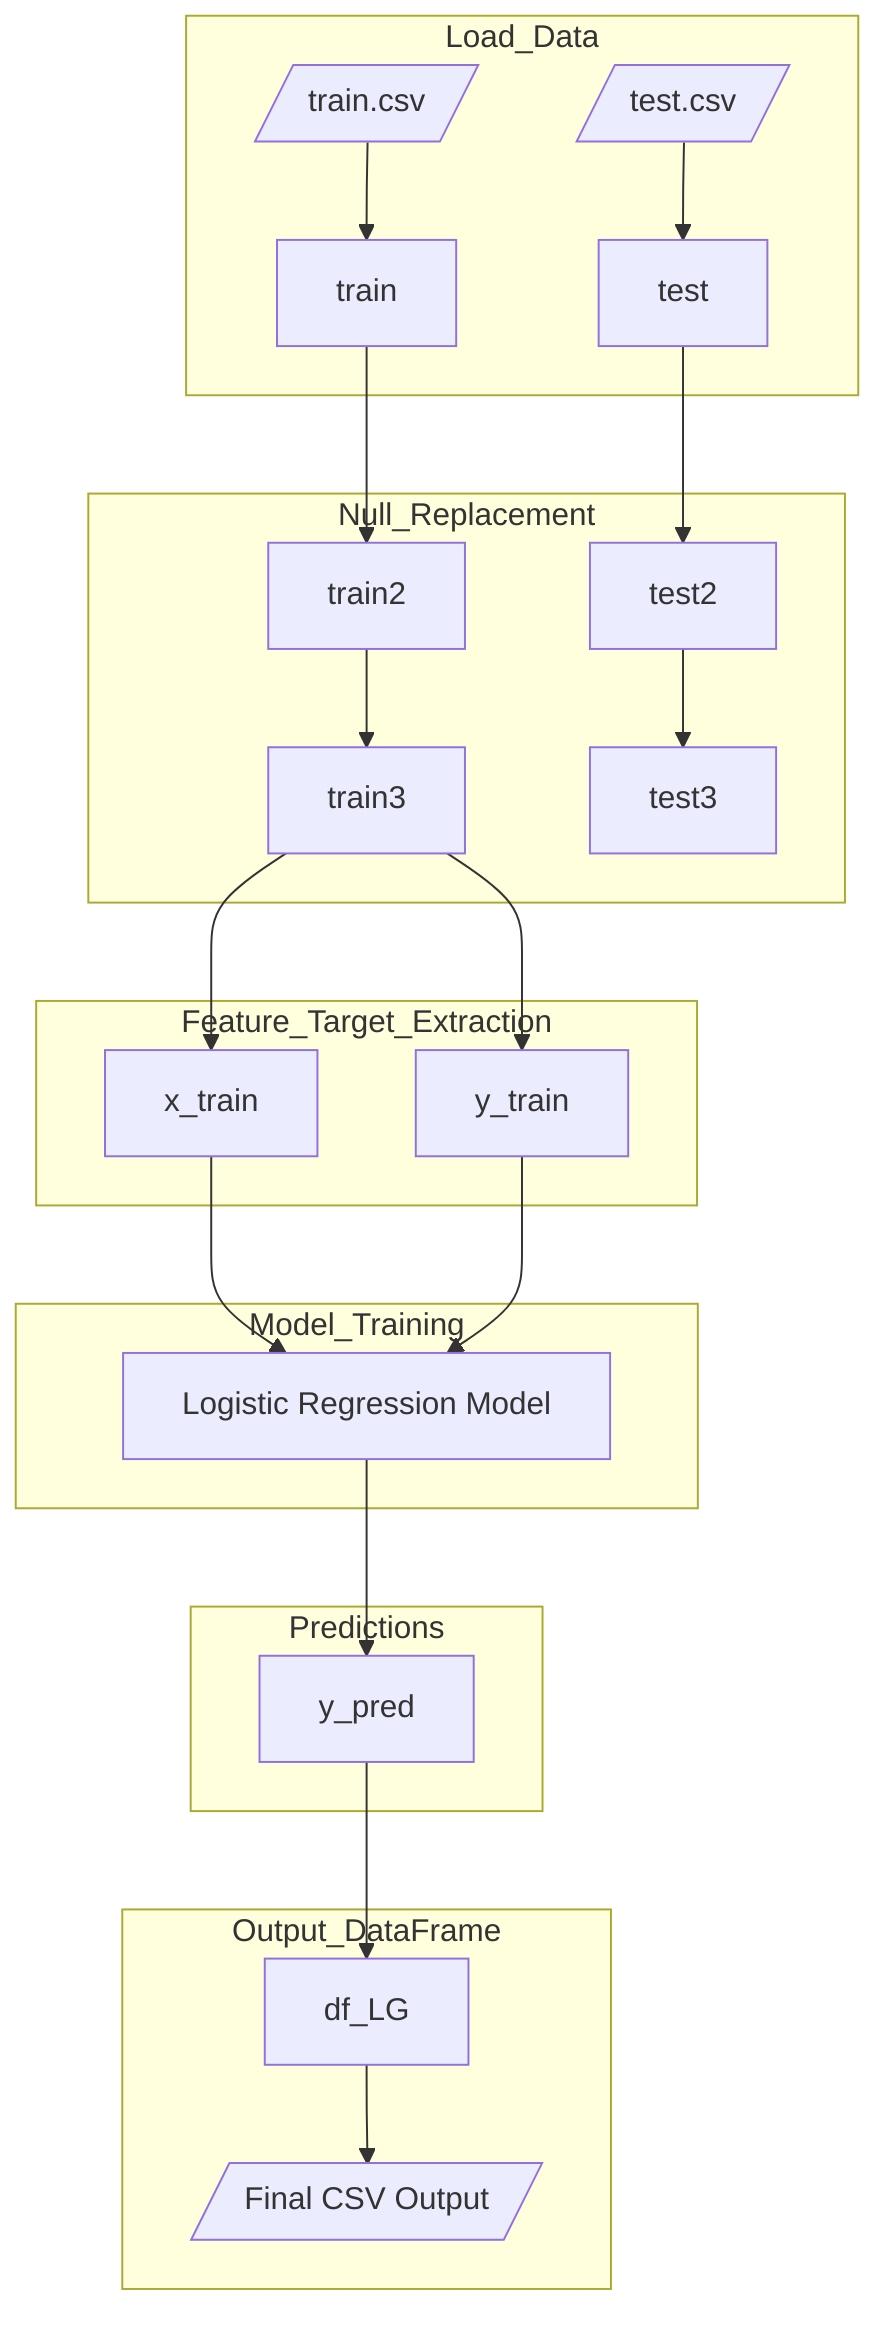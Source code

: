 flowchart TD
    %% Load Data
    subgraph Load_Data
        A1[/"train.csv"/] --> B1["train"]
        A2[/"test.csv"/] --> B2["test"]
    end

    %% Null Value Replacement
    subgraph Null_Replacement
        B1 --> C1["train2"] --> D1["train3"]
        B2 --> C2["test2"] --> D2["test3"]
    end

    %% Feature and Target Extraction
    subgraph Feature_Target_Extraction
        D1 --> E1["x_train"]
        D1 --> E2["y_train"]
    end

    %% Model Training
    subgraph Model_Training
        E1 --> F["Logistic Regression Model"]
        E2 --> F
    end

    %% Predictions
    subgraph Predictions
        F --> G["y_pred"]
    end

    %% Output DataFrame
    subgraph Output_DataFrame
        G --> H["df_LG"] --> I[/"Final CSV Output"/]
    end